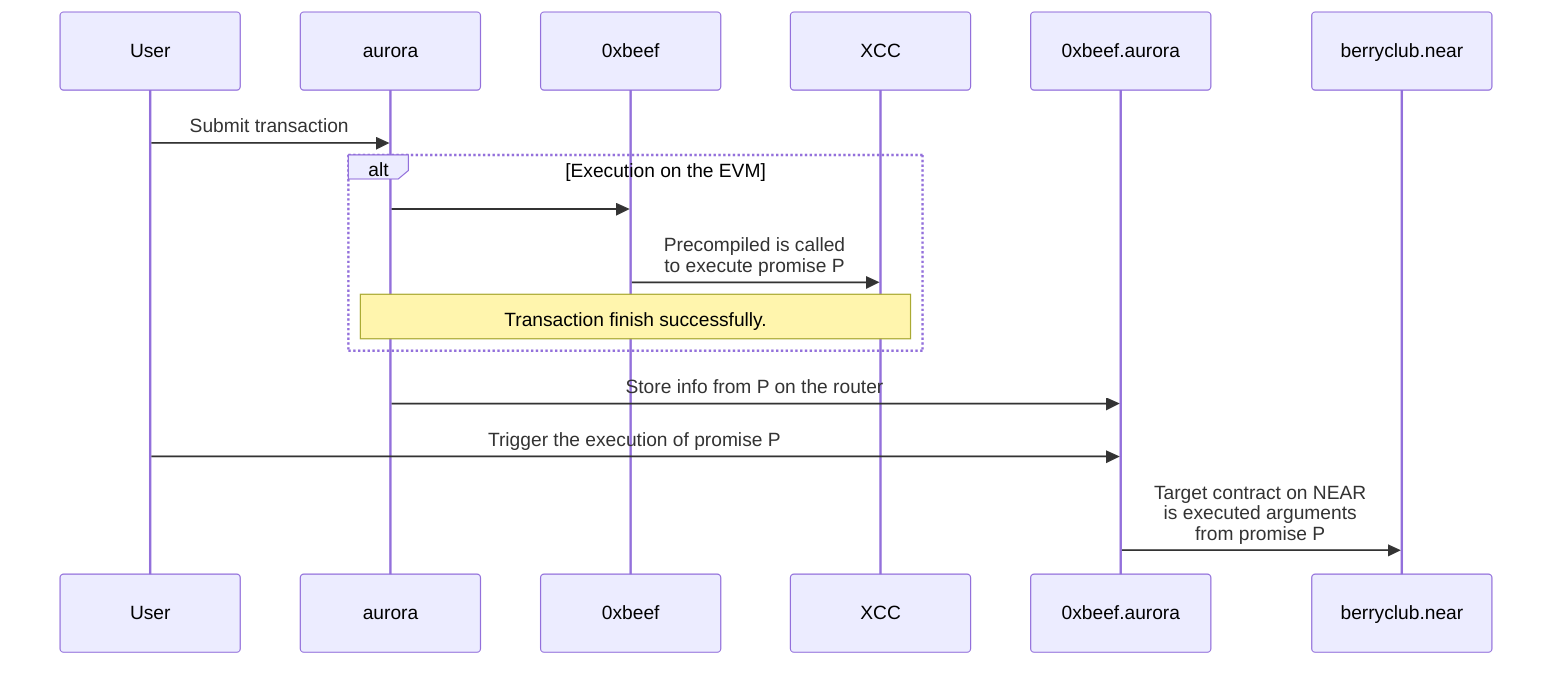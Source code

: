 sequenceDiagram
    participant User
    participant aurora
    participant 0xbeef
    participant XCC
    participant 0xbeef.aurora
    participant berryclub.near

    User ->> aurora: Submit transaction
    alt Execution on the EVM
        aurora ->> 0xbeef:
        0xbeef ->> XCC: Precompiled is called <br> to execute promise P
        Note over aurora,XCC: Transaction finish successfully.
    end

    aurora ->> 0xbeef.aurora: Store info from P on the router

    User ->> 0xbeef.aurora: Trigger the execution of promise P
    0xbeef.aurora ->> berryclub.near: Target contract on NEAR <br> is executed arguments <br> from promise P